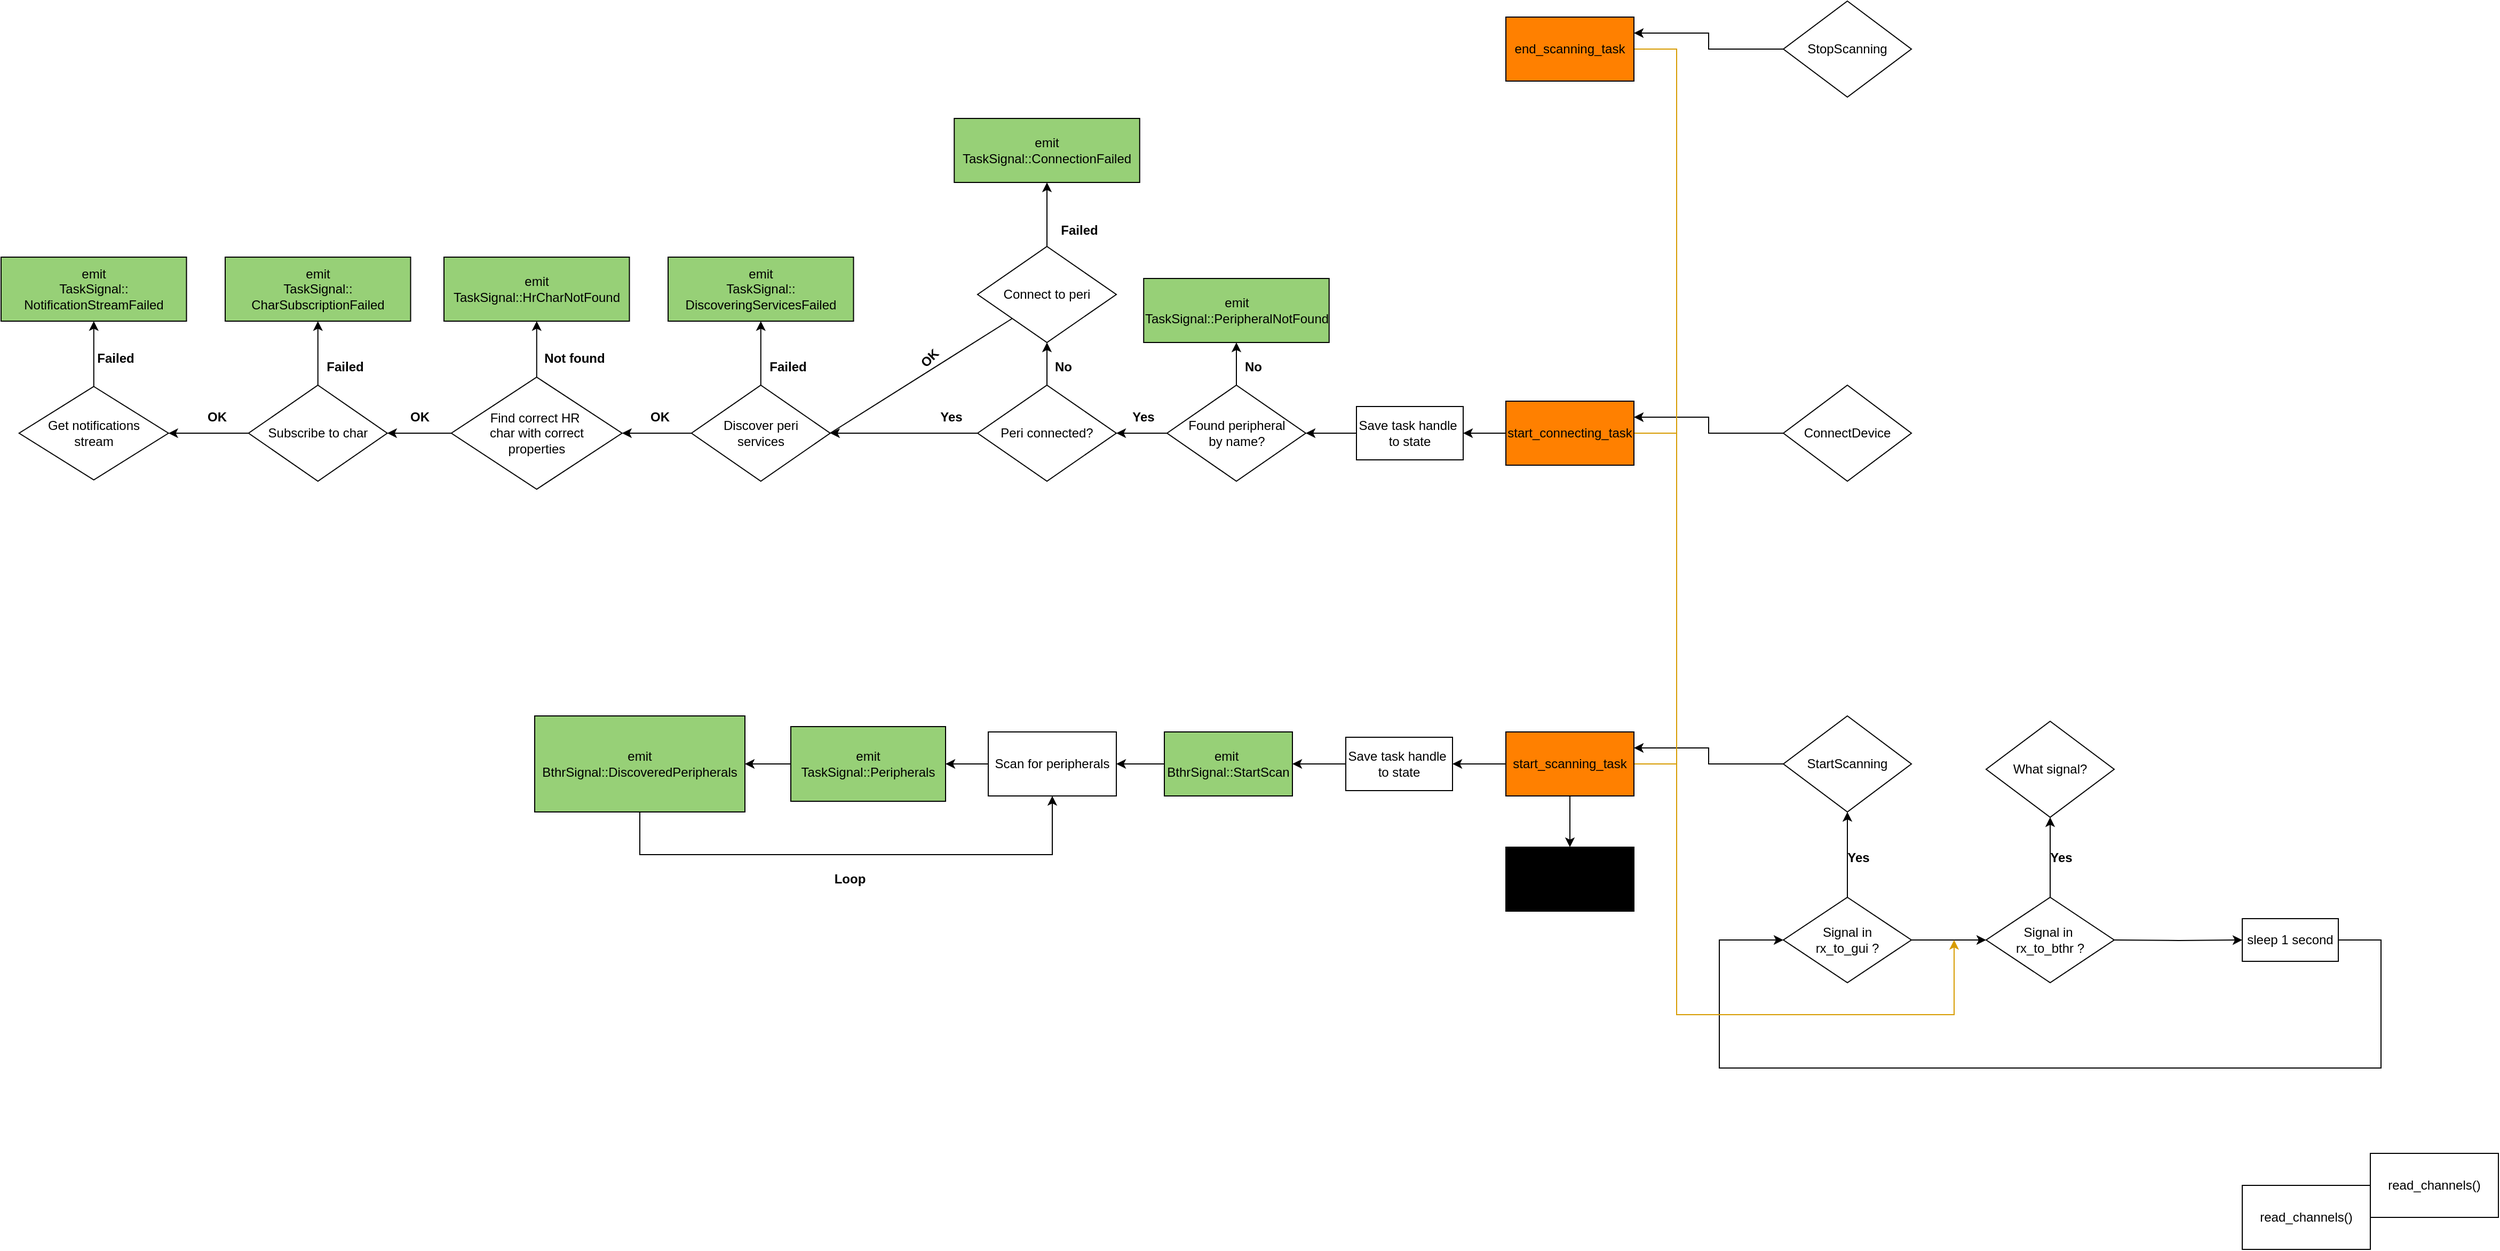 <mxfile version="26.0.2">
  <diagram name="Page-1" id="8w59rCMsJNte71KDc1Jk">
    <mxGraphModel dx="3387" dy="1978" grid="1" gridSize="10" guides="1" tooltips="1" connect="1" arrows="1" fold="1" page="1" pageScale="1" pageWidth="850" pageHeight="1100" math="0" shadow="0">
      <root>
        <mxCell id="0" />
        <mxCell id="1" parent="0" />
        <mxCell id="6VdlnYM2MI9M8Oquc_70-3" value="read_channels()" style="rounded=0;whiteSpace=wrap;html=1;" parent="1" vertex="1">
          <mxGeometry x="560" y="340" width="120" height="60" as="geometry" />
        </mxCell>
        <mxCell id="6VdlnYM2MI9M8Oquc_70-4" value="read_channels()" style="rounded=0;whiteSpace=wrap;html=1;" parent="1" vertex="1">
          <mxGeometry x="680" y="310" width="120" height="60" as="geometry" />
        </mxCell>
        <mxCell id="6VdlnYM2MI9M8Oquc_70-38" style="edgeStyle=orthogonalEdgeStyle;rounded=0;orthogonalLoop=1;jettySize=auto;html=1;entryX=1;entryY=0.25;entryDx=0;entryDy=0;" parent="1" source="6VdlnYM2MI9M8Oquc_70-5" target="6VdlnYM2MI9M8Oquc_70-18" edge="1">
          <mxGeometry relative="1" as="geometry" />
        </mxCell>
        <mxCell id="6VdlnYM2MI9M8Oquc_70-5" value="StartScanning" style="rhombus;whiteSpace=wrap;html=1;" parent="1" vertex="1">
          <mxGeometry x="130" y="-100" width="120" height="90" as="geometry" />
        </mxCell>
        <mxCell id="6VdlnYM2MI9M8Oquc_70-11" value="" style="edgeStyle=orthogonalEdgeStyle;rounded=0;orthogonalLoop=1;jettySize=auto;html=1;" parent="1" edge="1">
          <mxGeometry relative="1" as="geometry">
            <mxPoint x="250" y="110" as="sourcePoint" />
            <mxPoint x="320" y="110" as="targetPoint" />
          </mxGeometry>
        </mxCell>
        <mxCell id="6VdlnYM2MI9M8Oquc_70-12" value="" style="edgeStyle=orthogonalEdgeStyle;rounded=0;orthogonalLoop=1;jettySize=auto;html=1;" parent="1" target="6VdlnYM2MI9M8Oquc_70-8" edge="1">
          <mxGeometry relative="1" as="geometry">
            <mxPoint x="440" y="110" as="sourcePoint" />
          </mxGeometry>
        </mxCell>
        <mxCell id="6VdlnYM2MI9M8Oquc_70-9" style="edgeStyle=orthogonalEdgeStyle;rounded=0;orthogonalLoop=1;jettySize=auto;html=1;entryX=0;entryY=0.5;entryDx=0;entryDy=0;exitX=1;exitY=0.5;exitDx=0;exitDy=0;" parent="1" source="6VdlnYM2MI9M8Oquc_70-8" edge="1">
          <mxGeometry relative="1" as="geometry">
            <mxPoint x="130" y="110" as="targetPoint" />
            <Array as="points">
              <mxPoint x="690" y="110" />
              <mxPoint x="690" y="230" />
              <mxPoint x="70" y="230" />
              <mxPoint x="70" y="110" />
            </Array>
          </mxGeometry>
        </mxCell>
        <mxCell id="6VdlnYM2MI9M8Oquc_70-8" value="sleep 1 second" style="rounded=0;whiteSpace=wrap;html=1;" parent="1" vertex="1">
          <mxGeometry x="560" y="90" width="90" height="40" as="geometry" />
        </mxCell>
        <mxCell id="6VdlnYM2MI9M8Oquc_70-13" value="What signal?" style="rhombus;whiteSpace=wrap;html=1;" parent="1" vertex="1">
          <mxGeometry x="320" y="-95" width="120" height="90" as="geometry" />
        </mxCell>
        <mxCell id="6VdlnYM2MI9M8Oquc_70-40" style="edgeStyle=orthogonalEdgeStyle;rounded=0;orthogonalLoop=1;jettySize=auto;html=1;exitX=0;exitY=0.5;exitDx=0;exitDy=0;entryX=1;entryY=0.25;entryDx=0;entryDy=0;" parent="1" source="6VdlnYM2MI9M8Oquc_70-16" target="6VdlnYM2MI9M8Oquc_70-29" edge="1">
          <mxGeometry relative="1" as="geometry" />
        </mxCell>
        <mxCell id="6VdlnYM2MI9M8Oquc_70-16" value="StopScanning" style="rhombus;whiteSpace=wrap;html=1;" parent="1" vertex="1">
          <mxGeometry x="130" y="-770" width="120" height="90" as="geometry" />
        </mxCell>
        <mxCell id="6VdlnYM2MI9M8Oquc_70-39" style="edgeStyle=orthogonalEdgeStyle;rounded=0;orthogonalLoop=1;jettySize=auto;html=1;exitX=0;exitY=0.5;exitDx=0;exitDy=0;entryX=1;entryY=0.25;entryDx=0;entryDy=0;" parent="1" source="6VdlnYM2MI9M8Oquc_70-17" target="6VdlnYM2MI9M8Oquc_70-28" edge="1">
          <mxGeometry relative="1" as="geometry" />
        </mxCell>
        <mxCell id="6VdlnYM2MI9M8Oquc_70-17" value="ConnectDevice" style="rhombus;whiteSpace=wrap;html=1;" parent="1" vertex="1">
          <mxGeometry x="130" y="-410" width="120" height="90" as="geometry" />
        </mxCell>
        <mxCell id="6VdlnYM2MI9M8Oquc_70-37" style="edgeStyle=orthogonalEdgeStyle;rounded=0;orthogonalLoop=1;jettySize=auto;html=1;exitX=1;exitY=0.5;exitDx=0;exitDy=0;fillColor=#ffe6cc;strokeColor=#d79b00;endArrow=none;endFill=0;" parent="1" source="6VdlnYM2MI9M8Oquc_70-18" edge="1">
          <mxGeometry relative="1" as="geometry">
            <mxPoint x="30" y="-55" as="targetPoint" />
          </mxGeometry>
        </mxCell>
        <mxCell id="6VdlnYM2MI9M8Oquc_70-58" style="edgeStyle=orthogonalEdgeStyle;rounded=0;orthogonalLoop=1;jettySize=auto;html=1;exitX=0;exitY=0.5;exitDx=0;exitDy=0;entryX=1;entryY=0.5;entryDx=0;entryDy=0;" parent="1" source="6VdlnYM2MI9M8Oquc_70-18" target="6VdlnYM2MI9M8Oquc_70-55" edge="1">
          <mxGeometry relative="1" as="geometry" />
        </mxCell>
        <mxCell id="j4w4JGmt5t1scwI-PXxY-2" value="" style="edgeStyle=orthogonalEdgeStyle;rounded=0;orthogonalLoop=1;jettySize=auto;html=1;" edge="1" parent="1" source="6VdlnYM2MI9M8Oquc_70-18" target="j4w4JGmt5t1scwI-PXxY-1">
          <mxGeometry relative="1" as="geometry" />
        </mxCell>
        <mxCell id="6VdlnYM2MI9M8Oquc_70-18" value="start_scanning_task" style="rounded=0;whiteSpace=wrap;html=1;fillColor=#FF8000;" parent="1" vertex="1">
          <mxGeometry x="-130" y="-85" width="120" height="60" as="geometry" />
        </mxCell>
        <mxCell id="6VdlnYM2MI9M8Oquc_70-43" value="" style="edgeStyle=orthogonalEdgeStyle;rounded=0;orthogonalLoop=1;jettySize=auto;html=1;" parent="1" source="6VdlnYM2MI9M8Oquc_70-19" target="6VdlnYM2MI9M8Oquc_70-42" edge="1">
          <mxGeometry relative="1" as="geometry" />
        </mxCell>
        <mxCell id="6VdlnYM2MI9M8Oquc_70-19" value="emit&amp;nbsp;&lt;div&gt;BthrSignal::StartScan&lt;/div&gt;" style="rounded=0;whiteSpace=wrap;html=1;fillColor=#97D077;" parent="1" vertex="1">
          <mxGeometry x="-450" y="-85" width="120" height="60" as="geometry" />
        </mxCell>
        <mxCell id="6VdlnYM2MI9M8Oquc_70-24" value="" style="edgeStyle=orthogonalEdgeStyle;rounded=0;orthogonalLoop=1;jettySize=auto;html=1;" parent="1" source="6VdlnYM2MI9M8Oquc_70-22" target="6VdlnYM2MI9M8Oquc_70-5" edge="1">
          <mxGeometry relative="1" as="geometry" />
        </mxCell>
        <mxCell id="6VdlnYM2MI9M8Oquc_70-22" value="Signal in&lt;div&gt;rx_to_gui ?&lt;/div&gt;" style="rhombus;whiteSpace=wrap;html=1;" parent="1" vertex="1">
          <mxGeometry x="130" y="70" width="120" height="80" as="geometry" />
        </mxCell>
        <mxCell id="6VdlnYM2MI9M8Oquc_70-26" value="" style="edgeStyle=orthogonalEdgeStyle;rounded=0;orthogonalLoop=1;jettySize=auto;html=1;" parent="1" source="6VdlnYM2MI9M8Oquc_70-23" target="6VdlnYM2MI9M8Oquc_70-13" edge="1">
          <mxGeometry relative="1" as="geometry" />
        </mxCell>
        <mxCell id="6VdlnYM2MI9M8Oquc_70-23" value="Signal in&amp;nbsp;&lt;div&gt;rx_to_bthr ?&lt;/div&gt;" style="rhombus;whiteSpace=wrap;html=1;" parent="1" vertex="1">
          <mxGeometry x="320" y="70" width="120" height="80" as="geometry" />
        </mxCell>
        <mxCell id="6VdlnYM2MI9M8Oquc_70-25" value="&lt;b&gt;Yes&lt;/b&gt;" style="text;html=1;align=center;verticalAlign=middle;resizable=0;points=[];autosize=1;strokeColor=none;fillColor=none;" parent="1" vertex="1">
          <mxGeometry x="180" y="18" width="40" height="30" as="geometry" />
        </mxCell>
        <mxCell id="6VdlnYM2MI9M8Oquc_70-27" value="&lt;b&gt;Yes&lt;/b&gt;" style="text;html=1;align=center;verticalAlign=middle;resizable=0;points=[];autosize=1;strokeColor=none;fillColor=none;" parent="1" vertex="1">
          <mxGeometry x="370" y="18" width="40" height="30" as="geometry" />
        </mxCell>
        <mxCell id="6VdlnYM2MI9M8Oquc_70-36" style="edgeStyle=orthogonalEdgeStyle;rounded=0;orthogonalLoop=1;jettySize=auto;html=1;exitX=1;exitY=0.5;exitDx=0;exitDy=0;fillColor=#ffe6cc;strokeColor=#d79b00;startArrow=none;startFill=0;endArrow=none;endFill=0;" parent="1" source="6VdlnYM2MI9M8Oquc_70-28" edge="1">
          <mxGeometry relative="1" as="geometry">
            <mxPoint x="30" y="-365" as="targetPoint" />
          </mxGeometry>
        </mxCell>
        <mxCell id="6VdlnYM2MI9M8Oquc_70-78" value="" style="edgeStyle=orthogonalEdgeStyle;rounded=0;orthogonalLoop=1;jettySize=auto;html=1;" parent="1" source="6VdlnYM2MI9M8Oquc_70-28" target="6VdlnYM2MI9M8Oquc_70-77" edge="1">
          <mxGeometry relative="1" as="geometry" />
        </mxCell>
        <mxCell id="6VdlnYM2MI9M8Oquc_70-28" value="start_connecting_task" style="rounded=0;whiteSpace=wrap;html=1;fillColor=#FF8000;" parent="1" vertex="1">
          <mxGeometry x="-130" y="-395" width="120" height="60" as="geometry" />
        </mxCell>
        <mxCell id="6VdlnYM2MI9M8Oquc_70-34" style="edgeStyle=orthogonalEdgeStyle;rounded=0;orthogonalLoop=1;jettySize=auto;html=1;exitX=1;exitY=0.5;exitDx=0;exitDy=0;fillColor=#ffe6cc;strokeColor=#d79b00;" parent="1" source="6VdlnYM2MI9M8Oquc_70-29" edge="1">
          <mxGeometry relative="1" as="geometry">
            <mxPoint x="290" y="110" as="targetPoint" />
            <Array as="points">
              <mxPoint x="30" y="-725" />
              <mxPoint x="30" y="180" />
              <mxPoint x="290" y="180" />
            </Array>
          </mxGeometry>
        </mxCell>
        <mxCell id="6VdlnYM2MI9M8Oquc_70-29" value="end_scanning_task" style="rounded=0;whiteSpace=wrap;html=1;fillColor=#FF8000;perimeter=rectanglePerimeter;" parent="1" vertex="1">
          <mxGeometry x="-130" y="-755" width="120" height="60" as="geometry" />
        </mxCell>
        <mxCell id="6VdlnYM2MI9M8Oquc_70-49" value="" style="edgeStyle=orthogonalEdgeStyle;rounded=0;orthogonalLoop=1;jettySize=auto;html=1;" parent="1" source="6VdlnYM2MI9M8Oquc_70-42" target="6VdlnYM2MI9M8Oquc_70-46" edge="1">
          <mxGeometry relative="1" as="geometry" />
        </mxCell>
        <mxCell id="6VdlnYM2MI9M8Oquc_70-42" value="Scan for peripherals" style="rounded=0;whiteSpace=wrap;html=1;" parent="1" vertex="1">
          <mxGeometry x="-615" y="-85" width="120" height="60" as="geometry" />
        </mxCell>
        <mxCell id="6VdlnYM2MI9M8Oquc_70-50" value="" style="edgeStyle=orthogonalEdgeStyle;rounded=0;orthogonalLoop=1;jettySize=auto;html=1;" parent="1" source="6VdlnYM2MI9M8Oquc_70-46" target="6VdlnYM2MI9M8Oquc_70-48" edge="1">
          <mxGeometry relative="1" as="geometry" />
        </mxCell>
        <mxCell id="6VdlnYM2MI9M8Oquc_70-46" value="emit&lt;div&gt;TaskSignal::Peripherals&lt;/div&gt;" style="rounded=0;whiteSpace=wrap;html=1;fillColor=#97D077;" parent="1" vertex="1">
          <mxGeometry x="-800" y="-90" width="145" height="70" as="geometry" />
        </mxCell>
        <mxCell id="6VdlnYM2MI9M8Oquc_70-51" style="edgeStyle=orthogonalEdgeStyle;rounded=0;orthogonalLoop=1;jettySize=auto;html=1;exitX=0.5;exitY=1;exitDx=0;exitDy=0;entryX=0.5;entryY=1;entryDx=0;entryDy=0;" parent="1" source="6VdlnYM2MI9M8Oquc_70-48" target="6VdlnYM2MI9M8Oquc_70-42" edge="1">
          <mxGeometry relative="1" as="geometry">
            <Array as="points">
              <mxPoint x="-941" y="30" />
              <mxPoint x="-555" y="30" />
            </Array>
          </mxGeometry>
        </mxCell>
        <mxCell id="6VdlnYM2MI9M8Oquc_70-48" value="emit&lt;div&gt;BthrSignal::DiscoveredPeripherals&lt;/div&gt;" style="rounded=0;whiteSpace=wrap;html=1;fillColor=#97D077;" parent="1" vertex="1">
          <mxGeometry x="-1040" y="-100" width="197" height="90" as="geometry" />
        </mxCell>
        <mxCell id="6VdlnYM2MI9M8Oquc_70-52" value="&lt;b&gt;Loop&lt;/b&gt;" style="text;html=1;align=center;verticalAlign=middle;resizable=0;points=[];autosize=1;strokeColor=none;fillColor=none;" parent="1" vertex="1">
          <mxGeometry x="-770" y="38" width="50" height="30" as="geometry" />
        </mxCell>
        <mxCell id="6VdlnYM2MI9M8Oquc_70-61" value="" style="edgeStyle=orthogonalEdgeStyle;rounded=0;orthogonalLoop=1;jettySize=auto;html=1;" parent="1" source="6VdlnYM2MI9M8Oquc_70-53" target="6VdlnYM2MI9M8Oquc_70-60" edge="1">
          <mxGeometry relative="1" as="geometry" />
        </mxCell>
        <mxCell id="6VdlnYM2MI9M8Oquc_70-96" value="" style="edgeStyle=orthogonalEdgeStyle;rounded=0;orthogonalLoop=1;jettySize=auto;html=1;" parent="1" source="6VdlnYM2MI9M8Oquc_70-53" target="6VdlnYM2MI9M8Oquc_70-64" edge="1">
          <mxGeometry relative="1" as="geometry" />
        </mxCell>
        <mxCell id="6VdlnYM2MI9M8Oquc_70-53" value="Found peripheral&lt;div&gt;by name?&lt;/div&gt;" style="rhombus;whiteSpace=wrap;html=1;" parent="1" vertex="1">
          <mxGeometry x="-447.5" y="-410" width="130" height="90" as="geometry" />
        </mxCell>
        <mxCell id="6VdlnYM2MI9M8Oquc_70-59" style="edgeStyle=orthogonalEdgeStyle;rounded=0;orthogonalLoop=1;jettySize=auto;html=1;exitX=0;exitY=0.5;exitDx=0;exitDy=0;entryX=1;entryY=0.5;entryDx=0;entryDy=0;" parent="1" source="6VdlnYM2MI9M8Oquc_70-55" target="6VdlnYM2MI9M8Oquc_70-19" edge="1">
          <mxGeometry relative="1" as="geometry" />
        </mxCell>
        <mxCell id="6VdlnYM2MI9M8Oquc_70-55" value="Save task handle&amp;nbsp;&lt;div&gt;to state&lt;/div&gt;" style="rounded=0;whiteSpace=wrap;html=1;" parent="1" vertex="1">
          <mxGeometry x="-280" y="-80" width="100" height="50" as="geometry" />
        </mxCell>
        <mxCell id="6VdlnYM2MI9M8Oquc_70-60" value="emit&lt;div&gt;TaskSignal::PeripheralNotFound&lt;/div&gt;" style="rounded=0;whiteSpace=wrap;html=1;fillColor=#97D077;" parent="1" vertex="1">
          <mxGeometry x="-469.37" y="-510" width="173.75" height="60" as="geometry" />
        </mxCell>
        <mxCell id="6VdlnYM2MI9M8Oquc_70-62" value="&lt;b&gt;No&lt;/b&gt;" style="text;html=1;align=center;verticalAlign=middle;resizable=0;points=[];autosize=1;strokeColor=none;fillColor=none;" parent="1" vertex="1">
          <mxGeometry x="-387.5" y="-442" width="40" height="30" as="geometry" />
        </mxCell>
        <mxCell id="6VdlnYM2MI9M8Oquc_70-63" value="" style="edgeStyle=orthogonalEdgeStyle;rounded=0;orthogonalLoop=1;jettySize=auto;html=1;" parent="1" source="6VdlnYM2MI9M8Oquc_70-64" edge="1">
          <mxGeometry relative="1" as="geometry">
            <mxPoint x="-560" y="-450" as="targetPoint" />
          </mxGeometry>
        </mxCell>
        <mxCell id="6VdlnYM2MI9M8Oquc_70-87" value="" style="edgeStyle=orthogonalEdgeStyle;rounded=0;orthogonalLoop=1;jettySize=auto;html=1;entryX=1;entryY=0.5;entryDx=0;entryDy=0;" parent="1" source="6VdlnYM2MI9M8Oquc_70-64" target="6VdlnYM2MI9M8Oquc_70-68" edge="1">
          <mxGeometry relative="1" as="geometry">
            <mxPoint x="-680" y="-365" as="targetPoint" />
          </mxGeometry>
        </mxCell>
        <mxCell id="6VdlnYM2MI9M8Oquc_70-64" value="Peri connected?" style="rhombus;whiteSpace=wrap;html=1;" parent="1" vertex="1">
          <mxGeometry x="-625" y="-410" width="130" height="90" as="geometry" />
        </mxCell>
        <mxCell id="6VdlnYM2MI9M8Oquc_70-66" value="&lt;b&gt;No&lt;/b&gt;" style="text;html=1;align=center;verticalAlign=middle;resizable=0;points=[];autosize=1;strokeColor=none;fillColor=none;" parent="1" vertex="1">
          <mxGeometry x="-565" y="-442" width="40" height="30" as="geometry" />
        </mxCell>
        <mxCell id="6VdlnYM2MI9M8Oquc_70-67" value="" style="edgeStyle=orthogonalEdgeStyle;rounded=0;orthogonalLoop=1;jettySize=auto;html=1;entryX=0.5;entryY=1;entryDx=0;entryDy=0;" parent="1" source="6VdlnYM2MI9M8Oquc_70-68" target="hcD3akqN_eCQVYDGbXi9-1" edge="1">
          <mxGeometry relative="1" as="geometry">
            <mxPoint x="-828.12" y="-460" as="targetPoint" />
          </mxGeometry>
        </mxCell>
        <mxCell id="6VdlnYM2MI9M8Oquc_70-94" value="" style="edgeStyle=orthogonalEdgeStyle;rounded=0;orthogonalLoop=1;jettySize=auto;html=1;" parent="1" source="6VdlnYM2MI9M8Oquc_70-68" target="6VdlnYM2MI9M8Oquc_70-72" edge="1">
          <mxGeometry relative="1" as="geometry" />
        </mxCell>
        <mxCell id="6VdlnYM2MI9M8Oquc_70-68" value="Discover peri&lt;div&gt;services&lt;/div&gt;" style="rhombus;whiteSpace=wrap;html=1;" parent="1" vertex="1">
          <mxGeometry x="-893.12" y="-410" width="130" height="90" as="geometry" />
        </mxCell>
        <mxCell id="6VdlnYM2MI9M8Oquc_70-70" value="&lt;b&gt;Failed&lt;/b&gt;" style="text;html=1;align=center;verticalAlign=middle;resizable=0;points=[];autosize=1;strokeColor=none;fillColor=none;" parent="1" vertex="1">
          <mxGeometry x="-833.12" y="-442" width="60" height="30" as="geometry" />
        </mxCell>
        <mxCell id="6VdlnYM2MI9M8Oquc_70-71" value="" style="edgeStyle=orthogonalEdgeStyle;rounded=0;orthogonalLoop=1;jettySize=auto;html=1;entryX=0.5;entryY=1;entryDx=0;entryDy=0;" parent="1" source="6VdlnYM2MI9M8Oquc_70-72" target="hcD3akqN_eCQVYDGbXi9-4" edge="1">
          <mxGeometry relative="1" as="geometry">
            <mxPoint x="-1038.12" y="-465" as="targetPoint" />
          </mxGeometry>
        </mxCell>
        <mxCell id="6VdlnYM2MI9M8Oquc_70-108" value="" style="edgeStyle=orthogonalEdgeStyle;rounded=0;orthogonalLoop=1;jettySize=auto;html=1;" parent="1" source="6VdlnYM2MI9M8Oquc_70-72" target="6VdlnYM2MI9M8Oquc_70-100" edge="1">
          <mxGeometry relative="1" as="geometry" />
        </mxCell>
        <mxCell id="6VdlnYM2MI9M8Oquc_70-72" value="Find correct HR&amp;nbsp;&lt;div&gt;char&amp;nbsp;&lt;span style=&quot;background-color: initial;&quot;&gt;with correct&lt;/span&gt;&lt;div&gt;properties&lt;/div&gt;&lt;/div&gt;" style="rhombus;whiteSpace=wrap;html=1;" parent="1" vertex="1">
          <mxGeometry x="-1118.12" y="-417.5" width="160" height="105" as="geometry" />
        </mxCell>
        <mxCell id="6VdlnYM2MI9M8Oquc_70-74" value="&lt;b&gt;Not found&lt;/b&gt;" style="text;html=1;align=center;verticalAlign=middle;resizable=0;points=[];autosize=1;strokeColor=none;fillColor=none;" parent="1" vertex="1">
          <mxGeometry x="-1043.12" y="-450" width="80" height="30" as="geometry" />
        </mxCell>
        <mxCell id="6VdlnYM2MI9M8Oquc_70-82" value="" style="edgeStyle=orthogonalEdgeStyle;rounded=0;orthogonalLoop=1;jettySize=auto;html=1;entryX=0.5;entryY=1;entryDx=0;entryDy=0;" parent="1" source="6VdlnYM2MI9M8Oquc_70-76" target="hcD3akqN_eCQVYDGbXi9-3" edge="1">
          <mxGeometry relative="1" as="geometry">
            <mxPoint x="-560" y="-580" as="targetPoint" />
          </mxGeometry>
        </mxCell>
        <mxCell id="6VdlnYM2MI9M8Oquc_70-90" style="rounded=0;orthogonalLoop=1;jettySize=auto;html=1;exitX=0;exitY=1;exitDx=0;exitDy=0;endArrow=none;endFill=0;entryX=1;entryY=0.5;entryDx=0;entryDy=0;" parent="1" source="6VdlnYM2MI9M8Oquc_70-76" target="6VdlnYM2MI9M8Oquc_70-68" edge="1">
          <mxGeometry relative="1" as="geometry">
            <mxPoint x="-760" y="-370" as="targetPoint" />
          </mxGeometry>
        </mxCell>
        <mxCell id="6VdlnYM2MI9M8Oquc_70-76" value="Connect to peri" style="rhombus;whiteSpace=wrap;html=1;" parent="1" vertex="1">
          <mxGeometry x="-625" y="-540" width="130" height="90" as="geometry" />
        </mxCell>
        <mxCell id="6VdlnYM2MI9M8Oquc_70-80" style="edgeStyle=orthogonalEdgeStyle;rounded=0;orthogonalLoop=1;jettySize=auto;html=1;exitX=0;exitY=0.5;exitDx=0;exitDy=0;entryX=1;entryY=0.5;entryDx=0;entryDy=0;" parent="1" source="6VdlnYM2MI9M8Oquc_70-77" target="6VdlnYM2MI9M8Oquc_70-53" edge="1">
          <mxGeometry relative="1" as="geometry" />
        </mxCell>
        <mxCell id="6VdlnYM2MI9M8Oquc_70-77" value="Save task handle&amp;nbsp;&lt;div&gt;to state&lt;/div&gt;" style="rounded=0;whiteSpace=wrap;html=1;" parent="1" vertex="1">
          <mxGeometry x="-270" y="-390" width="100" height="50" as="geometry" />
        </mxCell>
        <mxCell id="6VdlnYM2MI9M8Oquc_70-83" value="&lt;b&gt;Failed&lt;/b&gt;" style="text;html=1;align=center;verticalAlign=middle;resizable=0;points=[];autosize=1;strokeColor=none;fillColor=none;" parent="1" vertex="1">
          <mxGeometry x="-560" y="-570" width="60" height="30" as="geometry" />
        </mxCell>
        <mxCell id="6VdlnYM2MI9M8Oquc_70-88" value="&lt;b&gt;OK&lt;/b&gt;" style="text;html=1;align=center;verticalAlign=middle;resizable=0;points=[];autosize=1;strokeColor=none;fillColor=none;rotation=-45;" parent="1" vertex="1">
          <mxGeometry x="-690" y="-450" width="40" height="30" as="geometry" />
        </mxCell>
        <mxCell id="6VdlnYM2MI9M8Oquc_70-89" value="&lt;b&gt;Yes&lt;/b&gt;" style="text;html=1;align=center;verticalAlign=middle;resizable=0;points=[];autosize=1;strokeColor=none;fillColor=none;" parent="1" vertex="1">
          <mxGeometry x="-670" y="-395" width="40" height="30" as="geometry" />
        </mxCell>
        <mxCell id="6VdlnYM2MI9M8Oquc_70-95" value="&lt;b&gt;OK&lt;/b&gt;" style="text;html=1;align=center;verticalAlign=middle;resizable=0;points=[];autosize=1;strokeColor=none;fillColor=none;" parent="1" vertex="1">
          <mxGeometry x="-943.12" y="-395" width="40" height="30" as="geometry" />
        </mxCell>
        <mxCell id="6VdlnYM2MI9M8Oquc_70-98" value="" style="edgeStyle=orthogonalEdgeStyle;rounded=0;orthogonalLoop=1;jettySize=auto;html=1;entryX=0.5;entryY=1;entryDx=0;entryDy=0;" parent="1" source="6VdlnYM2MI9M8Oquc_70-100" target="hcD3akqN_eCQVYDGbXi9-2" edge="1">
          <mxGeometry relative="1" as="geometry">
            <mxPoint x="-1243.12" y="-460" as="targetPoint" />
          </mxGeometry>
        </mxCell>
        <mxCell id="6VdlnYM2MI9M8Oquc_70-99" value="" style="edgeStyle=orthogonalEdgeStyle;rounded=0;orthogonalLoop=1;jettySize=auto;html=1;" parent="1" source="6VdlnYM2MI9M8Oquc_70-100" target="6VdlnYM2MI9M8Oquc_70-104" edge="1">
          <mxGeometry relative="1" as="geometry" />
        </mxCell>
        <mxCell id="6VdlnYM2MI9M8Oquc_70-100" value="Subscribe to char" style="rhombus;whiteSpace=wrap;html=1;" parent="1" vertex="1">
          <mxGeometry x="-1308.12" y="-410" width="130" height="90" as="geometry" />
        </mxCell>
        <mxCell id="6VdlnYM2MI9M8Oquc_70-102" value="&lt;b&gt;Failed&lt;/b&gt;" style="text;html=1;align=center;verticalAlign=middle;resizable=0;points=[];autosize=1;strokeColor=none;fillColor=none;" parent="1" vertex="1">
          <mxGeometry x="-1248.12" y="-442" width="60" height="30" as="geometry" />
        </mxCell>
        <mxCell id="6VdlnYM2MI9M8Oquc_70-103" value="" style="edgeStyle=orthogonalEdgeStyle;rounded=0;orthogonalLoop=1;jettySize=auto;html=1;entryX=0.5;entryY=1;entryDx=0;entryDy=0;" parent="1" source="6VdlnYM2MI9M8Oquc_70-104" target="hcD3akqN_eCQVYDGbXi9-5" edge="1">
          <mxGeometry relative="1" as="geometry">
            <mxPoint x="-1453.12" y="-465" as="targetPoint" />
          </mxGeometry>
        </mxCell>
        <mxCell id="6VdlnYM2MI9M8Oquc_70-104" value="Get notifications&lt;div&gt;stream&lt;/div&gt;" style="rhombus;whiteSpace=wrap;html=1;" parent="1" vertex="1">
          <mxGeometry x="-1523.12" y="-408.75" width="140" height="87.5" as="geometry" />
        </mxCell>
        <mxCell id="6VdlnYM2MI9M8Oquc_70-106" value="&lt;b&gt;Failed&lt;/b&gt;" style="text;html=1;align=center;verticalAlign=middle;resizable=0;points=[];autosize=1;strokeColor=none;fillColor=none;" parent="1" vertex="1">
          <mxGeometry x="-1463.12" y="-450" width="60" height="30" as="geometry" />
        </mxCell>
        <mxCell id="6VdlnYM2MI9M8Oquc_70-107" value="&lt;b&gt;OK&lt;/b&gt;" style="text;html=1;align=center;verticalAlign=middle;resizable=0;points=[];autosize=1;strokeColor=none;fillColor=none;" parent="1" vertex="1">
          <mxGeometry x="-1358.12" y="-395" width="40" height="30" as="geometry" />
        </mxCell>
        <mxCell id="6VdlnYM2MI9M8Oquc_70-109" value="&lt;b&gt;OK&lt;/b&gt;" style="text;html=1;align=center;verticalAlign=middle;resizable=0;points=[];autosize=1;strokeColor=none;fillColor=none;" parent="1" vertex="1">
          <mxGeometry x="-1168.12" y="-395" width="40" height="30" as="geometry" />
        </mxCell>
        <mxCell id="hcD3akqN_eCQVYDGbXi9-1" value="emit&lt;div&gt;TaskSignal::&lt;/div&gt;&lt;div&gt;DiscoveringServicesFailed&lt;/div&gt;" style="rounded=0;whiteSpace=wrap;html=1;fillColor=#97D077;" parent="1" vertex="1">
          <mxGeometry x="-914.99" y="-530" width="173.75" height="60" as="geometry" />
        </mxCell>
        <mxCell id="hcD3akqN_eCQVYDGbXi9-2" value="emit&lt;div&gt;TaskSignal::&lt;/div&gt;&lt;div&gt;CharSubscriptionFailed&lt;/div&gt;" style="rounded=0;whiteSpace=wrap;html=1;fillColor=#97D077;" parent="1" vertex="1">
          <mxGeometry x="-1330" y="-530" width="173.75" height="60" as="geometry" />
        </mxCell>
        <mxCell id="hcD3akqN_eCQVYDGbXi9-3" value="emit&lt;div&gt;TaskSignal::ConnectionFailed&lt;/div&gt;" style="rounded=0;whiteSpace=wrap;html=1;fillColor=#97D077;" parent="1" vertex="1">
          <mxGeometry x="-646.87" y="-660" width="173.75" height="60" as="geometry" />
        </mxCell>
        <mxCell id="hcD3akqN_eCQVYDGbXi9-4" value="emit&lt;div&gt;TaskSignal::HrCharNotFound&lt;/div&gt;" style="rounded=0;whiteSpace=wrap;html=1;fillColor=#97D077;" parent="1" vertex="1">
          <mxGeometry x="-1125" y="-530" width="173.75" height="60" as="geometry" />
        </mxCell>
        <mxCell id="hcD3akqN_eCQVYDGbXi9-5" value="emit&lt;div&gt;TaskSignal::&lt;/div&gt;&lt;div&gt;NotificationStreamFailed&lt;/div&gt;" style="rounded=0;whiteSpace=wrap;html=1;fillColor=#97D077;" parent="1" vertex="1">
          <mxGeometry x="-1540" y="-530" width="173.75" height="60" as="geometry" />
        </mxCell>
        <mxCell id="hcD3akqN_eCQVYDGbXi9-7" value="&lt;b&gt;Yes&lt;/b&gt;" style="text;html=1;align=center;verticalAlign=middle;resizable=0;points=[];autosize=1;strokeColor=none;fillColor=none;" parent="1" vertex="1">
          <mxGeometry x="-490" y="-395" width="40" height="30" as="geometry" />
        </mxCell>
        <mxCell id="j4w4JGmt5t1scwI-PXxY-1" value="end_scanning_task" style="rounded=0;whiteSpace=wrap;html=1;fillStyle=hatch;gradientColor=none;gradientDirection=south;fillColor=light-dark(#FFFFFF,#FF8000);strokeColor=default;" vertex="1" parent="1">
          <mxGeometry x="-130" y="23" width="120" height="60" as="geometry" />
        </mxCell>
      </root>
    </mxGraphModel>
  </diagram>
</mxfile>
